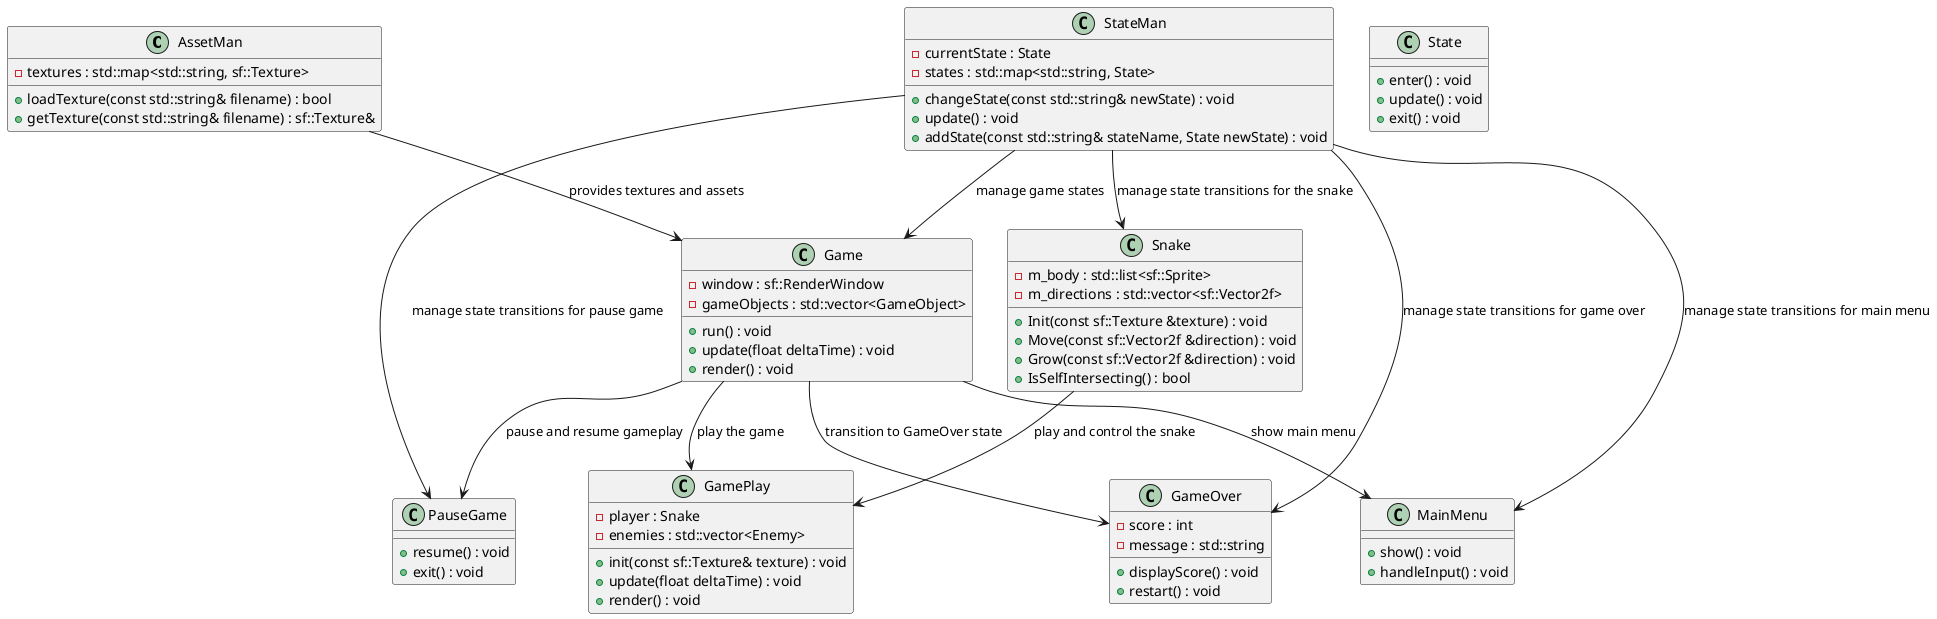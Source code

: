 @startuml Snake

class AssetMan {
    - textures : std::map<std::string, sf::Texture>
    + loadTexture(const std::string& filename) : bool
    + getTexture(const std::string& filename) : sf::Texture&
}

class Game {
    - window : sf::RenderWindow
    - gameObjects : std::vector<GameObject>
    + run() : void
    + update(float deltaTime) : void
    + render() : void
}

class GameOver {
    - score : int
    - message : std::string
    + displayScore() : void
    + restart() : void
}

class GamePlay {
    - player : Snake
    - enemies : std::vector<Enemy>
    + init(const sf::Texture& texture) : void
    + update(float deltaTime) : void
    + render() : void
}

class MainMenu {
    + show() : void
    + handleInput() : void
}

class PauseGame {
    + resume() : void
    + exit() : void
}

class Snake {
    - m_body : std::list<sf::Sprite>
    - m_directions : std::vector<sf::Vector2f>
    + Init(const sf::Texture &texture) : void
    + Move(const sf::Vector2f &direction) : void
    + Grow(const sf::Vector2f &direction) : void
    + IsSelfIntersecting() : bool
}

class State {
    + enter() : void
    + update() : void
    + exit() : void
}

class StateMan {
    - currentState : State
    - states : std::map<std::string, State>
    + changeState(const std::string& newState) : void
    + update() : void
    + addState(const std::string& stateName, State newState) : void
}

AssetMan --> Game : provides textures and assets
Game --> GameOver : transition to GameOver state
Game --> GamePlay : play the game
Game --> MainMenu : show main menu
Game --> PauseGame : pause and resume gameplay
Snake --> GamePlay : play and control the snake
StateMan --> Game : manage game states
StateMan --> Snake : manage state transitions for the snake
StateMan --> GameOver : manage state transitions for game over
StateMan --> MainMenu : manage state transitions for main menu
StateMan --> PauseGame : manage state transitions for pause game

@enduml
